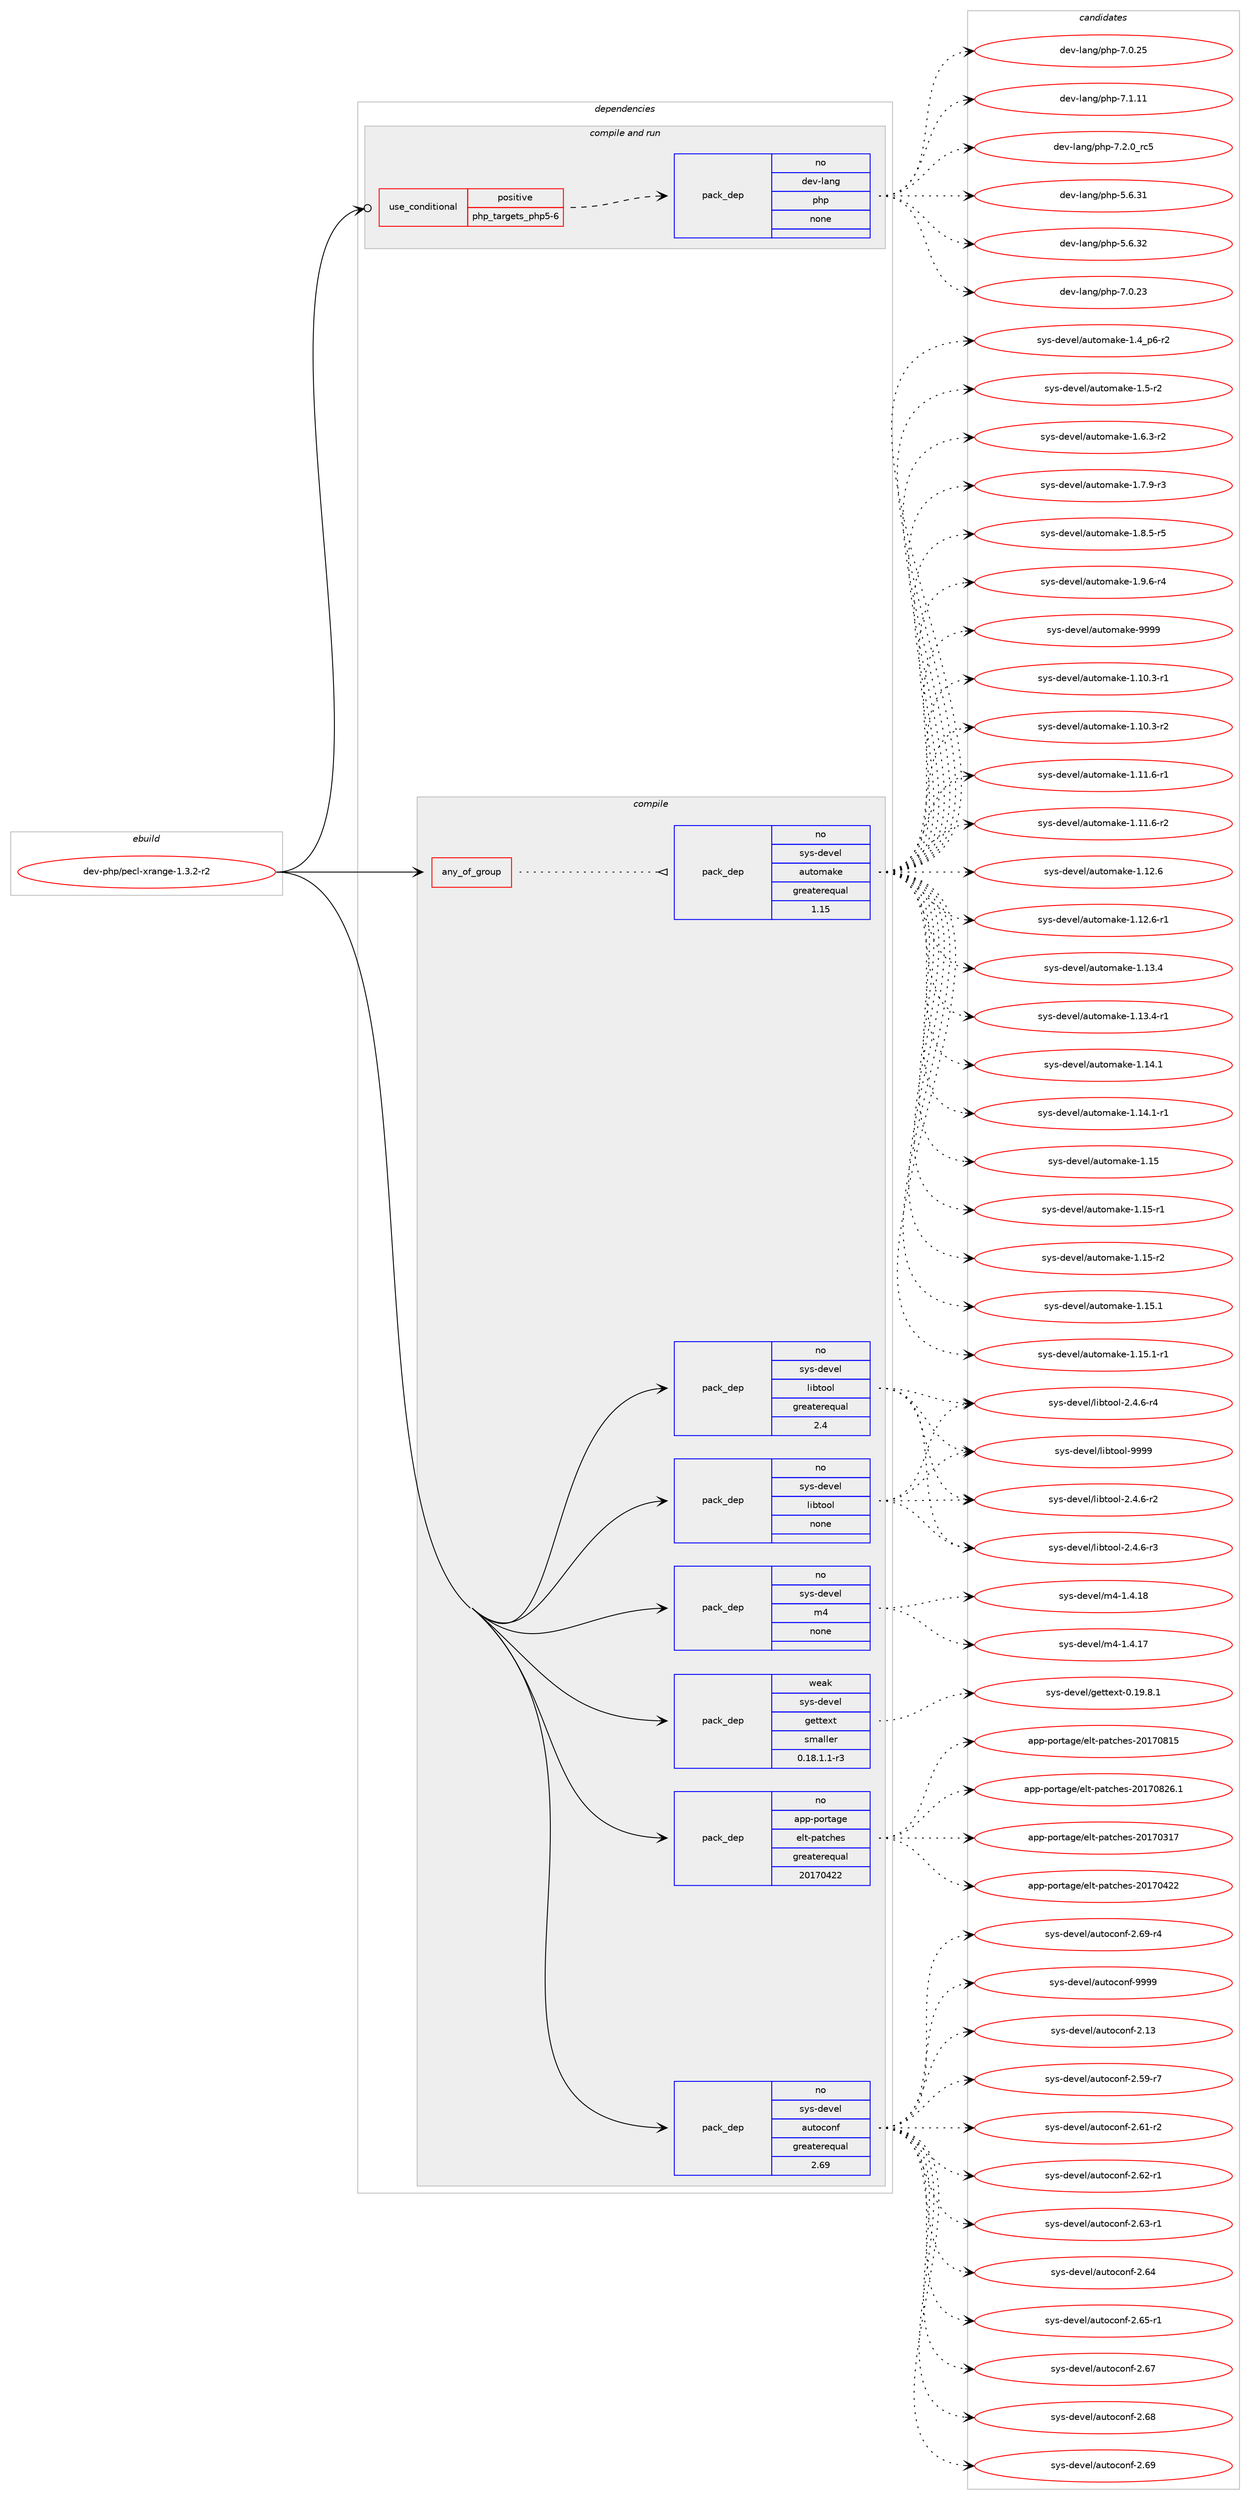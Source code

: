digraph prolog {

# *************
# Graph options
# *************

newrank=true;
concentrate=true;
compound=true;
graph [rankdir=LR,fontname=Helvetica,fontsize=10,ranksep=1.5];#, ranksep=2.5, nodesep=0.2];
edge  [arrowhead=vee];
node  [fontname=Helvetica,fontsize=10];

# **********
# The ebuild
# **********

subgraph cluster_leftcol {
color=gray;
rank=same;
label=<<i>ebuild</i>>;
id [label="dev-php/pecl-xrange-1.3.2-r2", color=red, width=4, href="../dev-php/pecl-xrange-1.3.2-r2.svg"];
}

# ****************
# The dependencies
# ****************

subgraph cluster_midcol {
color=gray;
label=<<i>dependencies</i>>;
subgraph cluster_compile {
fillcolor="#eeeeee";
style=filled;
label=<<i>compile</i>>;
subgraph any3755 {
dependency143880 [label=<<TABLE BORDER="0" CELLBORDER="1" CELLSPACING="0" CELLPADDING="4"><TR><TD CELLPADDING="10">any_of_group</TD></TR></TABLE>>, shape=none, color=red];subgraph pack111365 {
dependency143881 [label=<<TABLE BORDER="0" CELLBORDER="1" CELLSPACING="0" CELLPADDING="4" WIDTH="220"><TR><TD ROWSPAN="6" CELLPADDING="30">pack_dep</TD></TR><TR><TD WIDTH="110">no</TD></TR><TR><TD>sys-devel</TD></TR><TR><TD>automake</TD></TR><TR><TD>greaterequal</TD></TR><TR><TD>1.15</TD></TR></TABLE>>, shape=none, color=blue];
}
dependency143880:e -> dependency143881:w [weight=20,style="dotted",arrowhead="oinv"];
}
id:e -> dependency143880:w [weight=20,style="solid",arrowhead="vee"];
subgraph pack111366 {
dependency143882 [label=<<TABLE BORDER="0" CELLBORDER="1" CELLSPACING="0" CELLPADDING="4" WIDTH="220"><TR><TD ROWSPAN="6" CELLPADDING="30">pack_dep</TD></TR><TR><TD WIDTH="110">no</TD></TR><TR><TD>app-portage</TD></TR><TR><TD>elt-patches</TD></TR><TR><TD>greaterequal</TD></TR><TR><TD>20170422</TD></TR></TABLE>>, shape=none, color=blue];
}
id:e -> dependency143882:w [weight=20,style="solid",arrowhead="vee"];
subgraph pack111367 {
dependency143883 [label=<<TABLE BORDER="0" CELLBORDER="1" CELLSPACING="0" CELLPADDING="4" WIDTH="220"><TR><TD ROWSPAN="6" CELLPADDING="30">pack_dep</TD></TR><TR><TD WIDTH="110">no</TD></TR><TR><TD>sys-devel</TD></TR><TR><TD>autoconf</TD></TR><TR><TD>greaterequal</TD></TR><TR><TD>2.69</TD></TR></TABLE>>, shape=none, color=blue];
}
id:e -> dependency143883:w [weight=20,style="solid",arrowhead="vee"];
subgraph pack111368 {
dependency143884 [label=<<TABLE BORDER="0" CELLBORDER="1" CELLSPACING="0" CELLPADDING="4" WIDTH="220"><TR><TD ROWSPAN="6" CELLPADDING="30">pack_dep</TD></TR><TR><TD WIDTH="110">no</TD></TR><TR><TD>sys-devel</TD></TR><TR><TD>libtool</TD></TR><TR><TD>greaterequal</TD></TR><TR><TD>2.4</TD></TR></TABLE>>, shape=none, color=blue];
}
id:e -> dependency143884:w [weight=20,style="solid",arrowhead="vee"];
subgraph pack111369 {
dependency143885 [label=<<TABLE BORDER="0" CELLBORDER="1" CELLSPACING="0" CELLPADDING="4" WIDTH="220"><TR><TD ROWSPAN="6" CELLPADDING="30">pack_dep</TD></TR><TR><TD WIDTH="110">no</TD></TR><TR><TD>sys-devel</TD></TR><TR><TD>libtool</TD></TR><TR><TD>none</TD></TR><TR><TD></TD></TR></TABLE>>, shape=none, color=blue];
}
id:e -> dependency143885:w [weight=20,style="solid",arrowhead="vee"];
subgraph pack111370 {
dependency143886 [label=<<TABLE BORDER="0" CELLBORDER="1" CELLSPACING="0" CELLPADDING="4" WIDTH="220"><TR><TD ROWSPAN="6" CELLPADDING="30">pack_dep</TD></TR><TR><TD WIDTH="110">no</TD></TR><TR><TD>sys-devel</TD></TR><TR><TD>m4</TD></TR><TR><TD>none</TD></TR><TR><TD></TD></TR></TABLE>>, shape=none, color=blue];
}
id:e -> dependency143886:w [weight=20,style="solid",arrowhead="vee"];
subgraph pack111371 {
dependency143887 [label=<<TABLE BORDER="0" CELLBORDER="1" CELLSPACING="0" CELLPADDING="4" WIDTH="220"><TR><TD ROWSPAN="6" CELLPADDING="30">pack_dep</TD></TR><TR><TD WIDTH="110">weak</TD></TR><TR><TD>sys-devel</TD></TR><TR><TD>gettext</TD></TR><TR><TD>smaller</TD></TR><TR><TD>0.18.1.1-r3</TD></TR></TABLE>>, shape=none, color=blue];
}
id:e -> dependency143887:w [weight=20,style="solid",arrowhead="vee"];
}
subgraph cluster_compileandrun {
fillcolor="#eeeeee";
style=filled;
label=<<i>compile and run</i>>;
subgraph cond28722 {
dependency143888 [label=<<TABLE BORDER="0" CELLBORDER="1" CELLSPACING="0" CELLPADDING="4"><TR><TD ROWSPAN="3" CELLPADDING="10">use_conditional</TD></TR><TR><TD>positive</TD></TR><TR><TD>php_targets_php5-6</TD></TR></TABLE>>, shape=none, color=red];
subgraph pack111372 {
dependency143889 [label=<<TABLE BORDER="0" CELLBORDER="1" CELLSPACING="0" CELLPADDING="4" WIDTH="220"><TR><TD ROWSPAN="6" CELLPADDING="30">pack_dep</TD></TR><TR><TD WIDTH="110">no</TD></TR><TR><TD>dev-lang</TD></TR><TR><TD>php</TD></TR><TR><TD>none</TD></TR><TR><TD></TD></TR></TABLE>>, shape=none, color=blue];
}
dependency143888:e -> dependency143889:w [weight=20,style="dashed",arrowhead="vee"];
}
id:e -> dependency143888:w [weight=20,style="solid",arrowhead="odotvee"];
}
subgraph cluster_run {
fillcolor="#eeeeee";
style=filled;
label=<<i>run</i>>;
}
}

# **************
# The candidates
# **************

subgraph cluster_choices {
rank=same;
color=gray;
label=<<i>candidates</i>>;

subgraph choice111365 {
color=black;
nodesep=1;
choice11512111545100101118101108479711711611110997107101454946494846514511449 [label="sys-devel/automake-1.10.3-r1", color=red, width=4,href="../sys-devel/automake-1.10.3-r1.svg"];
choice11512111545100101118101108479711711611110997107101454946494846514511450 [label="sys-devel/automake-1.10.3-r2", color=red, width=4,href="../sys-devel/automake-1.10.3-r2.svg"];
choice11512111545100101118101108479711711611110997107101454946494946544511449 [label="sys-devel/automake-1.11.6-r1", color=red, width=4,href="../sys-devel/automake-1.11.6-r1.svg"];
choice11512111545100101118101108479711711611110997107101454946494946544511450 [label="sys-devel/automake-1.11.6-r2", color=red, width=4,href="../sys-devel/automake-1.11.6-r2.svg"];
choice1151211154510010111810110847971171161111099710710145494649504654 [label="sys-devel/automake-1.12.6", color=red, width=4,href="../sys-devel/automake-1.12.6.svg"];
choice11512111545100101118101108479711711611110997107101454946495046544511449 [label="sys-devel/automake-1.12.6-r1", color=red, width=4,href="../sys-devel/automake-1.12.6-r1.svg"];
choice1151211154510010111810110847971171161111099710710145494649514652 [label="sys-devel/automake-1.13.4", color=red, width=4,href="../sys-devel/automake-1.13.4.svg"];
choice11512111545100101118101108479711711611110997107101454946495146524511449 [label="sys-devel/automake-1.13.4-r1", color=red, width=4,href="../sys-devel/automake-1.13.4-r1.svg"];
choice1151211154510010111810110847971171161111099710710145494649524649 [label="sys-devel/automake-1.14.1", color=red, width=4,href="../sys-devel/automake-1.14.1.svg"];
choice11512111545100101118101108479711711611110997107101454946495246494511449 [label="sys-devel/automake-1.14.1-r1", color=red, width=4,href="../sys-devel/automake-1.14.1-r1.svg"];
choice115121115451001011181011084797117116111109971071014549464953 [label="sys-devel/automake-1.15", color=red, width=4,href="../sys-devel/automake-1.15.svg"];
choice1151211154510010111810110847971171161111099710710145494649534511449 [label="sys-devel/automake-1.15-r1", color=red, width=4,href="../sys-devel/automake-1.15-r1.svg"];
choice1151211154510010111810110847971171161111099710710145494649534511450 [label="sys-devel/automake-1.15-r2", color=red, width=4,href="../sys-devel/automake-1.15-r2.svg"];
choice1151211154510010111810110847971171161111099710710145494649534649 [label="sys-devel/automake-1.15.1", color=red, width=4,href="../sys-devel/automake-1.15.1.svg"];
choice11512111545100101118101108479711711611110997107101454946495346494511449 [label="sys-devel/automake-1.15.1-r1", color=red, width=4,href="../sys-devel/automake-1.15.1-r1.svg"];
choice115121115451001011181011084797117116111109971071014549465295112544511450 [label="sys-devel/automake-1.4_p6-r2", color=red, width=4,href="../sys-devel/automake-1.4_p6-r2.svg"];
choice11512111545100101118101108479711711611110997107101454946534511450 [label="sys-devel/automake-1.5-r2", color=red, width=4,href="../sys-devel/automake-1.5-r2.svg"];
choice115121115451001011181011084797117116111109971071014549465446514511450 [label="sys-devel/automake-1.6.3-r2", color=red, width=4,href="../sys-devel/automake-1.6.3-r2.svg"];
choice115121115451001011181011084797117116111109971071014549465546574511451 [label="sys-devel/automake-1.7.9-r3", color=red, width=4,href="../sys-devel/automake-1.7.9-r3.svg"];
choice115121115451001011181011084797117116111109971071014549465646534511453 [label="sys-devel/automake-1.8.5-r5", color=red, width=4,href="../sys-devel/automake-1.8.5-r5.svg"];
choice115121115451001011181011084797117116111109971071014549465746544511452 [label="sys-devel/automake-1.9.6-r4", color=red, width=4,href="../sys-devel/automake-1.9.6-r4.svg"];
choice115121115451001011181011084797117116111109971071014557575757 [label="sys-devel/automake-9999", color=red, width=4,href="../sys-devel/automake-9999.svg"];
dependency143881:e -> choice11512111545100101118101108479711711611110997107101454946494846514511449:w [style=dotted,weight="100"];
dependency143881:e -> choice11512111545100101118101108479711711611110997107101454946494846514511450:w [style=dotted,weight="100"];
dependency143881:e -> choice11512111545100101118101108479711711611110997107101454946494946544511449:w [style=dotted,weight="100"];
dependency143881:e -> choice11512111545100101118101108479711711611110997107101454946494946544511450:w [style=dotted,weight="100"];
dependency143881:e -> choice1151211154510010111810110847971171161111099710710145494649504654:w [style=dotted,weight="100"];
dependency143881:e -> choice11512111545100101118101108479711711611110997107101454946495046544511449:w [style=dotted,weight="100"];
dependency143881:e -> choice1151211154510010111810110847971171161111099710710145494649514652:w [style=dotted,weight="100"];
dependency143881:e -> choice11512111545100101118101108479711711611110997107101454946495146524511449:w [style=dotted,weight="100"];
dependency143881:e -> choice1151211154510010111810110847971171161111099710710145494649524649:w [style=dotted,weight="100"];
dependency143881:e -> choice11512111545100101118101108479711711611110997107101454946495246494511449:w [style=dotted,weight="100"];
dependency143881:e -> choice115121115451001011181011084797117116111109971071014549464953:w [style=dotted,weight="100"];
dependency143881:e -> choice1151211154510010111810110847971171161111099710710145494649534511449:w [style=dotted,weight="100"];
dependency143881:e -> choice1151211154510010111810110847971171161111099710710145494649534511450:w [style=dotted,weight="100"];
dependency143881:e -> choice1151211154510010111810110847971171161111099710710145494649534649:w [style=dotted,weight="100"];
dependency143881:e -> choice11512111545100101118101108479711711611110997107101454946495346494511449:w [style=dotted,weight="100"];
dependency143881:e -> choice115121115451001011181011084797117116111109971071014549465295112544511450:w [style=dotted,weight="100"];
dependency143881:e -> choice11512111545100101118101108479711711611110997107101454946534511450:w [style=dotted,weight="100"];
dependency143881:e -> choice115121115451001011181011084797117116111109971071014549465446514511450:w [style=dotted,weight="100"];
dependency143881:e -> choice115121115451001011181011084797117116111109971071014549465546574511451:w [style=dotted,weight="100"];
dependency143881:e -> choice115121115451001011181011084797117116111109971071014549465646534511453:w [style=dotted,weight="100"];
dependency143881:e -> choice115121115451001011181011084797117116111109971071014549465746544511452:w [style=dotted,weight="100"];
dependency143881:e -> choice115121115451001011181011084797117116111109971071014557575757:w [style=dotted,weight="100"];
}
subgraph choice111366 {
color=black;
nodesep=1;
choice97112112451121111141169710310147101108116451129711699104101115455048495548514955 [label="app-portage/elt-patches-20170317", color=red, width=4,href="../app-portage/elt-patches-20170317.svg"];
choice97112112451121111141169710310147101108116451129711699104101115455048495548525050 [label="app-portage/elt-patches-20170422", color=red, width=4,href="../app-portage/elt-patches-20170422.svg"];
choice97112112451121111141169710310147101108116451129711699104101115455048495548564953 [label="app-portage/elt-patches-20170815", color=red, width=4,href="../app-portage/elt-patches-20170815.svg"];
choice971121124511211111411697103101471011081164511297116991041011154550484955485650544649 [label="app-portage/elt-patches-20170826.1", color=red, width=4,href="../app-portage/elt-patches-20170826.1.svg"];
dependency143882:e -> choice97112112451121111141169710310147101108116451129711699104101115455048495548514955:w [style=dotted,weight="100"];
dependency143882:e -> choice97112112451121111141169710310147101108116451129711699104101115455048495548525050:w [style=dotted,weight="100"];
dependency143882:e -> choice97112112451121111141169710310147101108116451129711699104101115455048495548564953:w [style=dotted,weight="100"];
dependency143882:e -> choice971121124511211111411697103101471011081164511297116991041011154550484955485650544649:w [style=dotted,weight="100"];
}
subgraph choice111367 {
color=black;
nodesep=1;
choice115121115451001011181011084797117116111991111101024550464951 [label="sys-devel/autoconf-2.13", color=red, width=4,href="../sys-devel/autoconf-2.13.svg"];
choice1151211154510010111810110847971171161119911111010245504653574511455 [label="sys-devel/autoconf-2.59-r7", color=red, width=4,href="../sys-devel/autoconf-2.59-r7.svg"];
choice1151211154510010111810110847971171161119911111010245504654494511450 [label="sys-devel/autoconf-2.61-r2", color=red, width=4,href="../sys-devel/autoconf-2.61-r2.svg"];
choice1151211154510010111810110847971171161119911111010245504654504511449 [label="sys-devel/autoconf-2.62-r1", color=red, width=4,href="../sys-devel/autoconf-2.62-r1.svg"];
choice1151211154510010111810110847971171161119911111010245504654514511449 [label="sys-devel/autoconf-2.63-r1", color=red, width=4,href="../sys-devel/autoconf-2.63-r1.svg"];
choice115121115451001011181011084797117116111991111101024550465452 [label="sys-devel/autoconf-2.64", color=red, width=4,href="../sys-devel/autoconf-2.64.svg"];
choice1151211154510010111810110847971171161119911111010245504654534511449 [label="sys-devel/autoconf-2.65-r1", color=red, width=4,href="../sys-devel/autoconf-2.65-r1.svg"];
choice115121115451001011181011084797117116111991111101024550465455 [label="sys-devel/autoconf-2.67", color=red, width=4,href="../sys-devel/autoconf-2.67.svg"];
choice115121115451001011181011084797117116111991111101024550465456 [label="sys-devel/autoconf-2.68", color=red, width=4,href="../sys-devel/autoconf-2.68.svg"];
choice115121115451001011181011084797117116111991111101024550465457 [label="sys-devel/autoconf-2.69", color=red, width=4,href="../sys-devel/autoconf-2.69.svg"];
choice1151211154510010111810110847971171161119911111010245504654574511452 [label="sys-devel/autoconf-2.69-r4", color=red, width=4,href="../sys-devel/autoconf-2.69-r4.svg"];
choice115121115451001011181011084797117116111991111101024557575757 [label="sys-devel/autoconf-9999", color=red, width=4,href="../sys-devel/autoconf-9999.svg"];
dependency143883:e -> choice115121115451001011181011084797117116111991111101024550464951:w [style=dotted,weight="100"];
dependency143883:e -> choice1151211154510010111810110847971171161119911111010245504653574511455:w [style=dotted,weight="100"];
dependency143883:e -> choice1151211154510010111810110847971171161119911111010245504654494511450:w [style=dotted,weight="100"];
dependency143883:e -> choice1151211154510010111810110847971171161119911111010245504654504511449:w [style=dotted,weight="100"];
dependency143883:e -> choice1151211154510010111810110847971171161119911111010245504654514511449:w [style=dotted,weight="100"];
dependency143883:e -> choice115121115451001011181011084797117116111991111101024550465452:w [style=dotted,weight="100"];
dependency143883:e -> choice1151211154510010111810110847971171161119911111010245504654534511449:w [style=dotted,weight="100"];
dependency143883:e -> choice115121115451001011181011084797117116111991111101024550465455:w [style=dotted,weight="100"];
dependency143883:e -> choice115121115451001011181011084797117116111991111101024550465456:w [style=dotted,weight="100"];
dependency143883:e -> choice115121115451001011181011084797117116111991111101024550465457:w [style=dotted,weight="100"];
dependency143883:e -> choice1151211154510010111810110847971171161119911111010245504654574511452:w [style=dotted,weight="100"];
dependency143883:e -> choice115121115451001011181011084797117116111991111101024557575757:w [style=dotted,weight="100"];
}
subgraph choice111368 {
color=black;
nodesep=1;
choice1151211154510010111810110847108105981161111111084550465246544511450 [label="sys-devel/libtool-2.4.6-r2", color=red, width=4,href="../sys-devel/libtool-2.4.6-r2.svg"];
choice1151211154510010111810110847108105981161111111084550465246544511451 [label="sys-devel/libtool-2.4.6-r3", color=red, width=4,href="../sys-devel/libtool-2.4.6-r3.svg"];
choice1151211154510010111810110847108105981161111111084550465246544511452 [label="sys-devel/libtool-2.4.6-r4", color=red, width=4,href="../sys-devel/libtool-2.4.6-r4.svg"];
choice1151211154510010111810110847108105981161111111084557575757 [label="sys-devel/libtool-9999", color=red, width=4,href="../sys-devel/libtool-9999.svg"];
dependency143884:e -> choice1151211154510010111810110847108105981161111111084550465246544511450:w [style=dotted,weight="100"];
dependency143884:e -> choice1151211154510010111810110847108105981161111111084550465246544511451:w [style=dotted,weight="100"];
dependency143884:e -> choice1151211154510010111810110847108105981161111111084550465246544511452:w [style=dotted,weight="100"];
dependency143884:e -> choice1151211154510010111810110847108105981161111111084557575757:w [style=dotted,weight="100"];
}
subgraph choice111369 {
color=black;
nodesep=1;
choice1151211154510010111810110847108105981161111111084550465246544511450 [label="sys-devel/libtool-2.4.6-r2", color=red, width=4,href="../sys-devel/libtool-2.4.6-r2.svg"];
choice1151211154510010111810110847108105981161111111084550465246544511451 [label="sys-devel/libtool-2.4.6-r3", color=red, width=4,href="../sys-devel/libtool-2.4.6-r3.svg"];
choice1151211154510010111810110847108105981161111111084550465246544511452 [label="sys-devel/libtool-2.4.6-r4", color=red, width=4,href="../sys-devel/libtool-2.4.6-r4.svg"];
choice1151211154510010111810110847108105981161111111084557575757 [label="sys-devel/libtool-9999", color=red, width=4,href="../sys-devel/libtool-9999.svg"];
dependency143885:e -> choice1151211154510010111810110847108105981161111111084550465246544511450:w [style=dotted,weight="100"];
dependency143885:e -> choice1151211154510010111810110847108105981161111111084550465246544511451:w [style=dotted,weight="100"];
dependency143885:e -> choice1151211154510010111810110847108105981161111111084550465246544511452:w [style=dotted,weight="100"];
dependency143885:e -> choice1151211154510010111810110847108105981161111111084557575757:w [style=dotted,weight="100"];
}
subgraph choice111370 {
color=black;
nodesep=1;
choice11512111545100101118101108471095245494652464955 [label="sys-devel/m4-1.4.17", color=red, width=4,href="../sys-devel/m4-1.4.17.svg"];
choice11512111545100101118101108471095245494652464956 [label="sys-devel/m4-1.4.18", color=red, width=4,href="../sys-devel/m4-1.4.18.svg"];
dependency143886:e -> choice11512111545100101118101108471095245494652464955:w [style=dotted,weight="100"];
dependency143886:e -> choice11512111545100101118101108471095245494652464956:w [style=dotted,weight="100"];
}
subgraph choice111371 {
color=black;
nodesep=1;
choice1151211154510010111810110847103101116116101120116454846495746564649 [label="sys-devel/gettext-0.19.8.1", color=red, width=4,href="../sys-devel/gettext-0.19.8.1.svg"];
dependency143887:e -> choice1151211154510010111810110847103101116116101120116454846495746564649:w [style=dotted,weight="100"];
}
subgraph choice111372 {
color=black;
nodesep=1;
choice10010111845108971101034711210411245534654465149 [label="dev-lang/php-5.6.31", color=red, width=4,href="../dev-lang/php-5.6.31.svg"];
choice10010111845108971101034711210411245534654465150 [label="dev-lang/php-5.6.32", color=red, width=4,href="../dev-lang/php-5.6.32.svg"];
choice10010111845108971101034711210411245554648465051 [label="dev-lang/php-7.0.23", color=red, width=4,href="../dev-lang/php-7.0.23.svg"];
choice10010111845108971101034711210411245554648465053 [label="dev-lang/php-7.0.25", color=red, width=4,href="../dev-lang/php-7.0.25.svg"];
choice10010111845108971101034711210411245554649464949 [label="dev-lang/php-7.1.11", color=red, width=4,href="../dev-lang/php-7.1.11.svg"];
choice100101118451089711010347112104112455546504648951149953 [label="dev-lang/php-7.2.0_rc5", color=red, width=4,href="../dev-lang/php-7.2.0_rc5.svg"];
dependency143889:e -> choice10010111845108971101034711210411245534654465149:w [style=dotted,weight="100"];
dependency143889:e -> choice10010111845108971101034711210411245534654465150:w [style=dotted,weight="100"];
dependency143889:e -> choice10010111845108971101034711210411245554648465051:w [style=dotted,weight="100"];
dependency143889:e -> choice10010111845108971101034711210411245554648465053:w [style=dotted,weight="100"];
dependency143889:e -> choice10010111845108971101034711210411245554649464949:w [style=dotted,weight="100"];
dependency143889:e -> choice100101118451089711010347112104112455546504648951149953:w [style=dotted,weight="100"];
}
}

}
